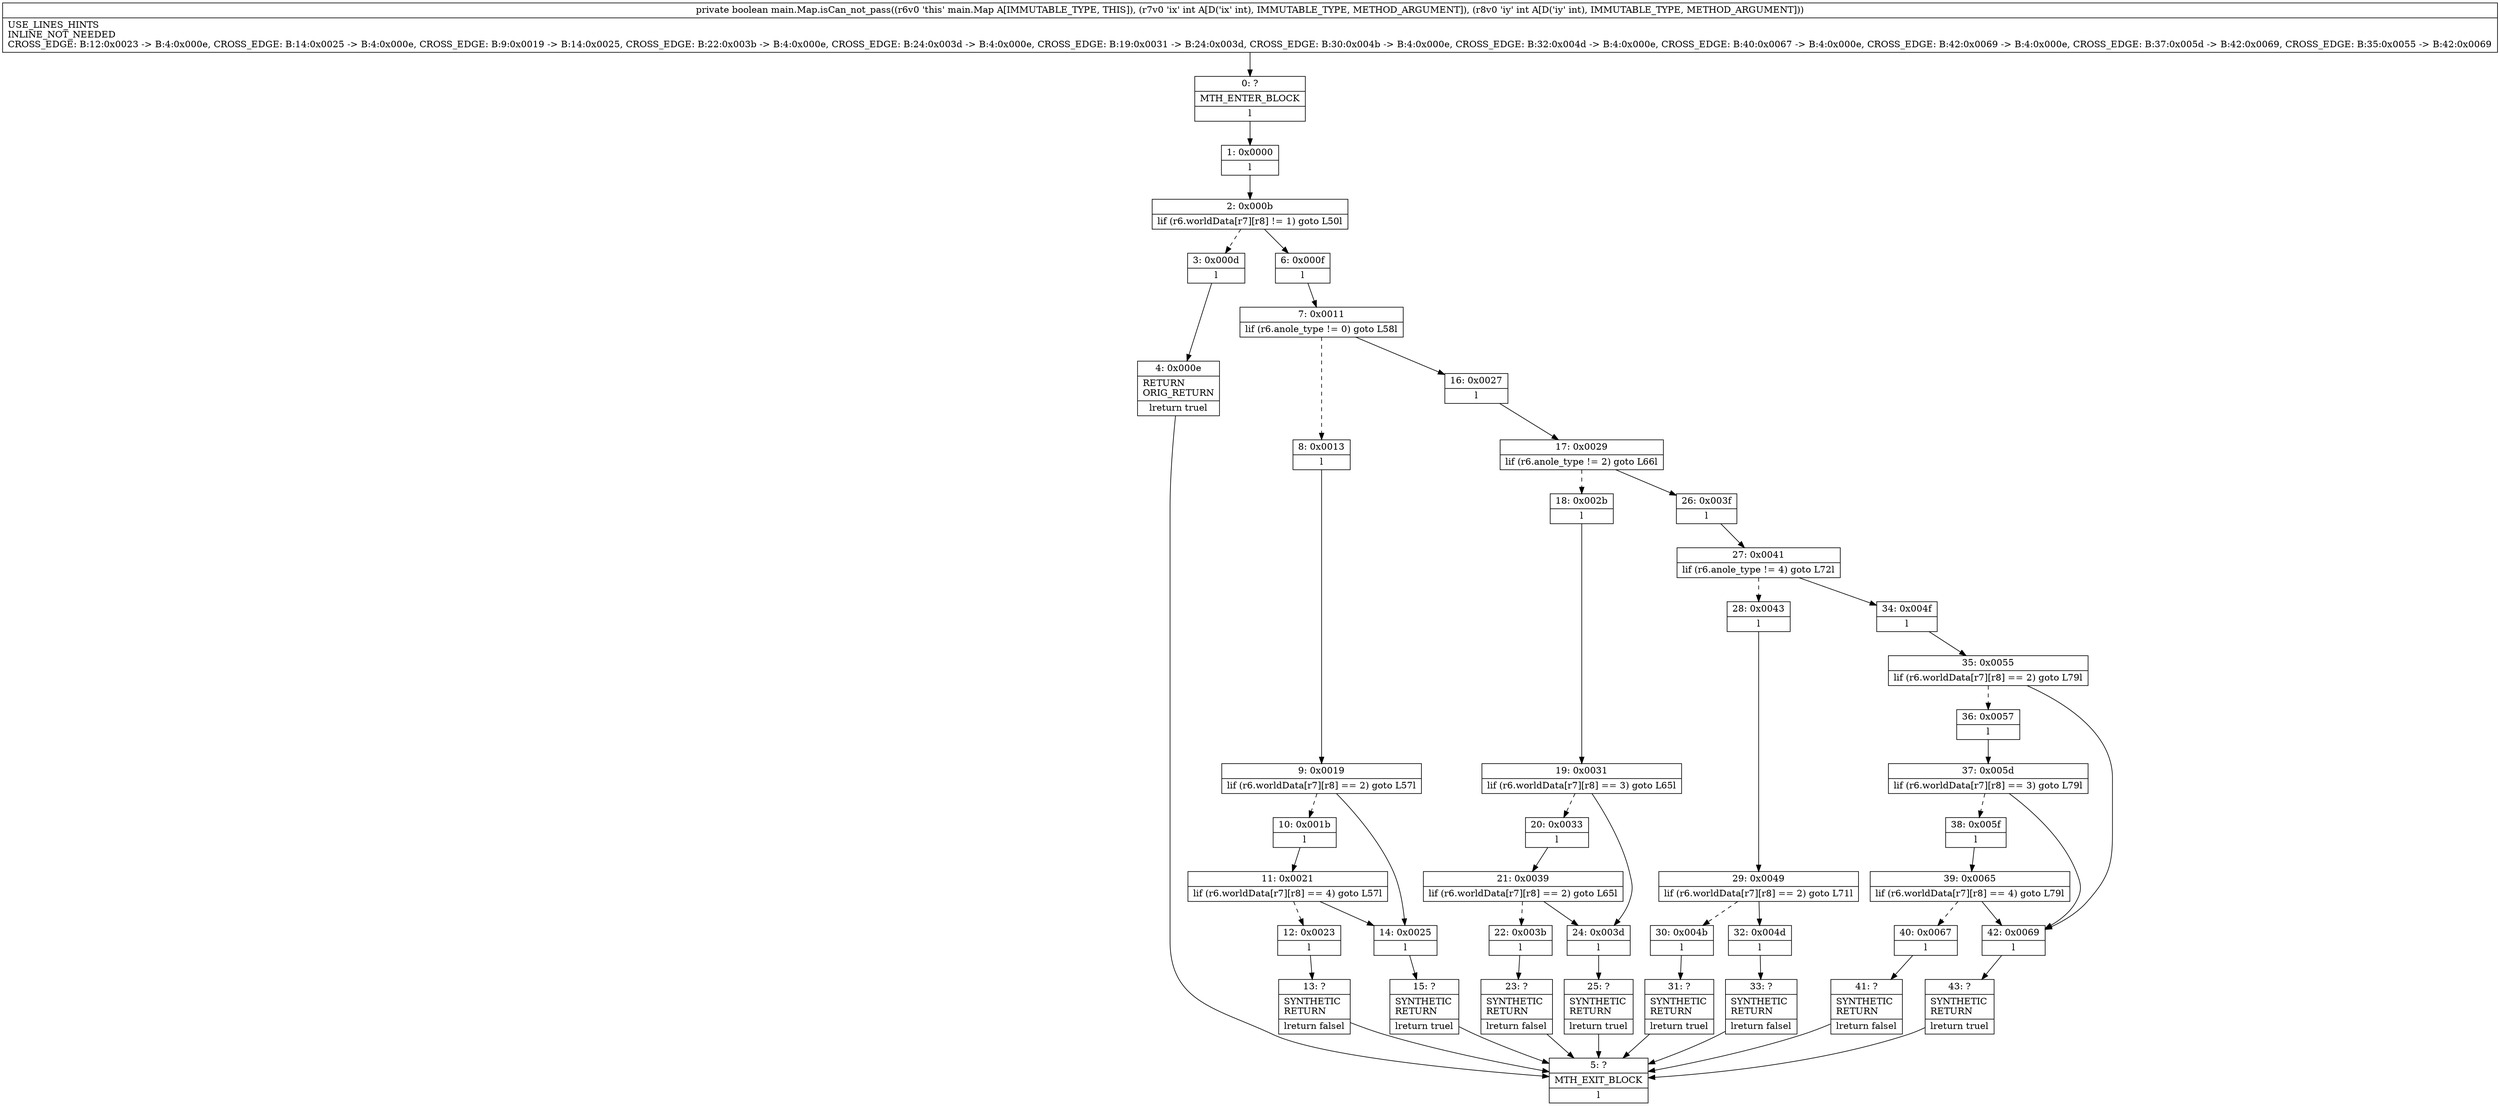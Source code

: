 digraph "CFG formain.Map.isCan_not_pass(II)Z" {
Node_0 [shape=record,label="{0\:\ ?|MTH_ENTER_BLOCK\l|l}"];
Node_1 [shape=record,label="{1\:\ 0x0000|l}"];
Node_2 [shape=record,label="{2\:\ 0x000b|lif (r6.worldData[r7][r8] != 1) goto L50l}"];
Node_3 [shape=record,label="{3\:\ 0x000d|l}"];
Node_4 [shape=record,label="{4\:\ 0x000e|RETURN\lORIG_RETURN\l|lreturn truel}"];
Node_5 [shape=record,label="{5\:\ ?|MTH_EXIT_BLOCK\l|l}"];
Node_6 [shape=record,label="{6\:\ 0x000f|l}"];
Node_7 [shape=record,label="{7\:\ 0x0011|lif (r6.anole_type != 0) goto L58l}"];
Node_8 [shape=record,label="{8\:\ 0x0013|l}"];
Node_9 [shape=record,label="{9\:\ 0x0019|lif (r6.worldData[r7][r8] == 2) goto L57l}"];
Node_10 [shape=record,label="{10\:\ 0x001b|l}"];
Node_11 [shape=record,label="{11\:\ 0x0021|lif (r6.worldData[r7][r8] == 4) goto L57l}"];
Node_12 [shape=record,label="{12\:\ 0x0023|l}"];
Node_13 [shape=record,label="{13\:\ ?|SYNTHETIC\lRETURN\l|lreturn falsel}"];
Node_14 [shape=record,label="{14\:\ 0x0025|l}"];
Node_15 [shape=record,label="{15\:\ ?|SYNTHETIC\lRETURN\l|lreturn truel}"];
Node_16 [shape=record,label="{16\:\ 0x0027|l}"];
Node_17 [shape=record,label="{17\:\ 0x0029|lif (r6.anole_type != 2) goto L66l}"];
Node_18 [shape=record,label="{18\:\ 0x002b|l}"];
Node_19 [shape=record,label="{19\:\ 0x0031|lif (r6.worldData[r7][r8] == 3) goto L65l}"];
Node_20 [shape=record,label="{20\:\ 0x0033|l}"];
Node_21 [shape=record,label="{21\:\ 0x0039|lif (r6.worldData[r7][r8] == 2) goto L65l}"];
Node_22 [shape=record,label="{22\:\ 0x003b|l}"];
Node_23 [shape=record,label="{23\:\ ?|SYNTHETIC\lRETURN\l|lreturn falsel}"];
Node_24 [shape=record,label="{24\:\ 0x003d|l}"];
Node_25 [shape=record,label="{25\:\ ?|SYNTHETIC\lRETURN\l|lreturn truel}"];
Node_26 [shape=record,label="{26\:\ 0x003f|l}"];
Node_27 [shape=record,label="{27\:\ 0x0041|lif (r6.anole_type != 4) goto L72l}"];
Node_28 [shape=record,label="{28\:\ 0x0043|l}"];
Node_29 [shape=record,label="{29\:\ 0x0049|lif (r6.worldData[r7][r8] == 2) goto L71l}"];
Node_30 [shape=record,label="{30\:\ 0x004b|l}"];
Node_31 [shape=record,label="{31\:\ ?|SYNTHETIC\lRETURN\l|lreturn truel}"];
Node_32 [shape=record,label="{32\:\ 0x004d|l}"];
Node_33 [shape=record,label="{33\:\ ?|SYNTHETIC\lRETURN\l|lreturn falsel}"];
Node_34 [shape=record,label="{34\:\ 0x004f|l}"];
Node_35 [shape=record,label="{35\:\ 0x0055|lif (r6.worldData[r7][r8] == 2) goto L79l}"];
Node_36 [shape=record,label="{36\:\ 0x0057|l}"];
Node_37 [shape=record,label="{37\:\ 0x005d|lif (r6.worldData[r7][r8] == 3) goto L79l}"];
Node_38 [shape=record,label="{38\:\ 0x005f|l}"];
Node_39 [shape=record,label="{39\:\ 0x0065|lif (r6.worldData[r7][r8] == 4) goto L79l}"];
Node_40 [shape=record,label="{40\:\ 0x0067|l}"];
Node_41 [shape=record,label="{41\:\ ?|SYNTHETIC\lRETURN\l|lreturn falsel}"];
Node_42 [shape=record,label="{42\:\ 0x0069|l}"];
Node_43 [shape=record,label="{43\:\ ?|SYNTHETIC\lRETURN\l|lreturn truel}"];
MethodNode[shape=record,label="{private boolean main.Map.isCan_not_pass((r6v0 'this' main.Map A[IMMUTABLE_TYPE, THIS]), (r7v0 'ix' int A[D('ix' int), IMMUTABLE_TYPE, METHOD_ARGUMENT]), (r8v0 'iy' int A[D('iy' int), IMMUTABLE_TYPE, METHOD_ARGUMENT]))  | USE_LINES_HINTS\lINLINE_NOT_NEEDED\lCROSS_EDGE: B:12:0x0023 \-\> B:4:0x000e, CROSS_EDGE: B:14:0x0025 \-\> B:4:0x000e, CROSS_EDGE: B:9:0x0019 \-\> B:14:0x0025, CROSS_EDGE: B:22:0x003b \-\> B:4:0x000e, CROSS_EDGE: B:24:0x003d \-\> B:4:0x000e, CROSS_EDGE: B:19:0x0031 \-\> B:24:0x003d, CROSS_EDGE: B:30:0x004b \-\> B:4:0x000e, CROSS_EDGE: B:32:0x004d \-\> B:4:0x000e, CROSS_EDGE: B:40:0x0067 \-\> B:4:0x000e, CROSS_EDGE: B:42:0x0069 \-\> B:4:0x000e, CROSS_EDGE: B:37:0x005d \-\> B:42:0x0069, CROSS_EDGE: B:35:0x0055 \-\> B:42:0x0069\l}"];
MethodNode -> Node_0;
Node_0 -> Node_1;
Node_1 -> Node_2;
Node_2 -> Node_3[style=dashed];
Node_2 -> Node_6;
Node_3 -> Node_4;
Node_4 -> Node_5;
Node_6 -> Node_7;
Node_7 -> Node_8[style=dashed];
Node_7 -> Node_16;
Node_8 -> Node_9;
Node_9 -> Node_10[style=dashed];
Node_9 -> Node_14;
Node_10 -> Node_11;
Node_11 -> Node_12[style=dashed];
Node_11 -> Node_14;
Node_12 -> Node_13;
Node_13 -> Node_5;
Node_14 -> Node_15;
Node_15 -> Node_5;
Node_16 -> Node_17;
Node_17 -> Node_18[style=dashed];
Node_17 -> Node_26;
Node_18 -> Node_19;
Node_19 -> Node_20[style=dashed];
Node_19 -> Node_24;
Node_20 -> Node_21;
Node_21 -> Node_22[style=dashed];
Node_21 -> Node_24;
Node_22 -> Node_23;
Node_23 -> Node_5;
Node_24 -> Node_25;
Node_25 -> Node_5;
Node_26 -> Node_27;
Node_27 -> Node_28[style=dashed];
Node_27 -> Node_34;
Node_28 -> Node_29;
Node_29 -> Node_30[style=dashed];
Node_29 -> Node_32;
Node_30 -> Node_31;
Node_31 -> Node_5;
Node_32 -> Node_33;
Node_33 -> Node_5;
Node_34 -> Node_35;
Node_35 -> Node_36[style=dashed];
Node_35 -> Node_42;
Node_36 -> Node_37;
Node_37 -> Node_38[style=dashed];
Node_37 -> Node_42;
Node_38 -> Node_39;
Node_39 -> Node_40[style=dashed];
Node_39 -> Node_42;
Node_40 -> Node_41;
Node_41 -> Node_5;
Node_42 -> Node_43;
Node_43 -> Node_5;
}

